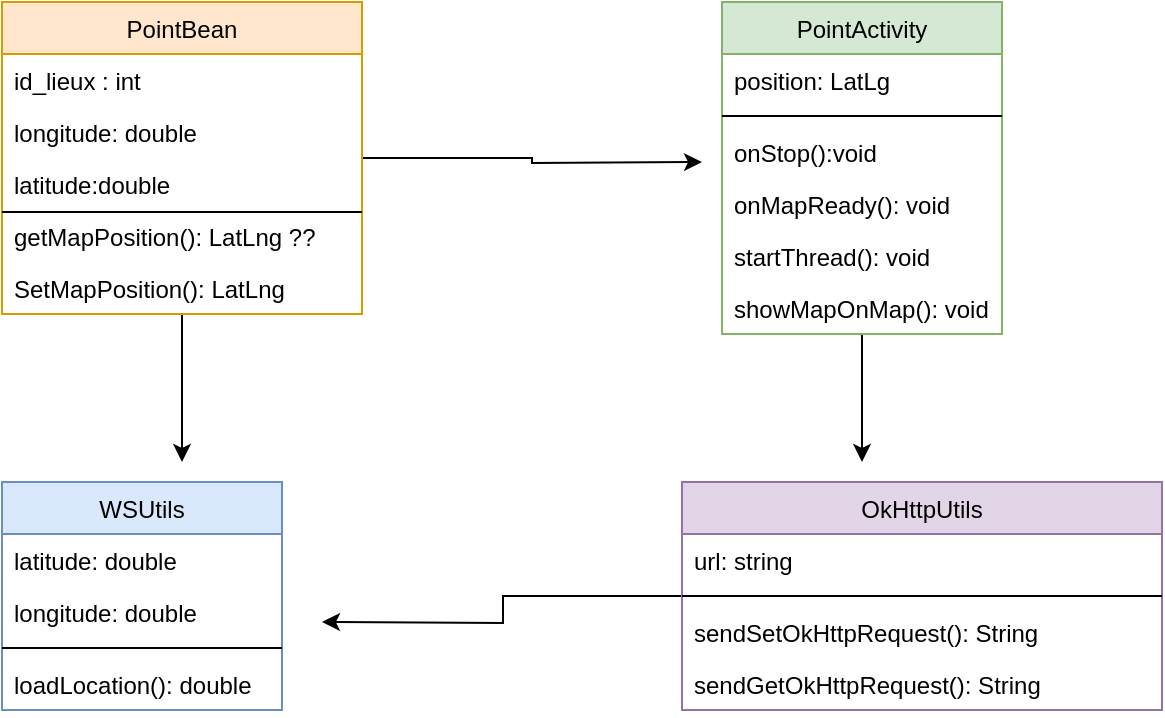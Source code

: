 <mxfile version="14.8.4" type="github"><diagram id="zb-ErK20gKuhCiCY1mro" name="Page-1"><mxGraphModel dx="2249" dy="780" grid="1" gridSize="10" guides="1" tooltips="1" connect="1" arrows="1" fold="1" page="1" pageScale="1" pageWidth="827" pageHeight="1169" math="0" shadow="0"><root><mxCell id="0"/><mxCell id="1" parent="0"/><mxCell id="RYetziYlqIEuRPdvNRpG-69" style="edgeStyle=orthogonalEdgeStyle;rounded=0;orthogonalLoop=1;jettySize=auto;html=1;" edge="1" parent="1" source="RYetziYlqIEuRPdvNRpG-8"><mxGeometry relative="1" as="geometry"><mxPoint x="190" y="120" as="targetPoint"/></mxGeometry></mxCell><mxCell id="RYetziYlqIEuRPdvNRpG-72" style="edgeStyle=orthogonalEdgeStyle;rounded=0;orthogonalLoop=1;jettySize=auto;html=1;exitX=0.5;exitY=1;exitDx=0;exitDy=0;" edge="1" parent="1" source="RYetziYlqIEuRPdvNRpG-8"><mxGeometry relative="1" as="geometry"><mxPoint x="-70" y="270" as="targetPoint"/></mxGeometry></mxCell><mxCell id="RYetziYlqIEuRPdvNRpG-8" value="PointBean" style="swimlane;fontStyle=0;childLayout=stackLayout;horizontal=1;startSize=26;horizontalStack=0;resizeParent=1;resizeParentMax=0;resizeLast=0;collapsible=1;marginBottom=0;fillColor=#ffe6cc;strokeColor=#d79b00;" vertex="1" parent="1"><mxGeometry x="-160" y="40" width="180" height="156" as="geometry"/></mxCell><mxCell id="RYetziYlqIEuRPdvNRpG-68" value="id_lieux : int" style="text;strokeColor=none;fillColor=none;align=left;verticalAlign=top;spacingLeft=4;spacingRight=4;overflow=hidden;rotatable=0;points=[[0,0.5],[1,0.5]];portConstraint=eastwest;" vertex="1" parent="RYetziYlqIEuRPdvNRpG-8"><mxGeometry y="26" width="180" height="26" as="geometry"/></mxCell><mxCell id="RYetziYlqIEuRPdvNRpG-9" value="longitude: double" style="text;strokeColor=none;fillColor=none;align=left;verticalAlign=top;spacingLeft=4;spacingRight=4;overflow=hidden;rotatable=0;points=[[0,0.5],[1,0.5]];portConstraint=eastwest;" vertex="1" parent="RYetziYlqIEuRPdvNRpG-8"><mxGeometry y="52" width="180" height="26" as="geometry"/></mxCell><mxCell id="RYetziYlqIEuRPdvNRpG-10" value="latitude:double" style="text;strokeColor=none;fillColor=none;align=left;verticalAlign=top;spacingLeft=4;spacingRight=4;overflow=hidden;rotatable=0;points=[[0,0.5],[1,0.5]];portConstraint=eastwest;" vertex="1" parent="RYetziYlqIEuRPdvNRpG-8"><mxGeometry y="78" width="180" height="26" as="geometry"/></mxCell><mxCell id="RYetziYlqIEuRPdvNRpG-30" value="getMapPosition(): LatLng ??" style="text;strokeColor=none;fillColor=none;align=left;verticalAlign=top;spacingLeft=4;spacingRight=4;overflow=hidden;rotatable=0;points=[[0,0.5],[1,0.5]];portConstraint=eastwest;" vertex="1" parent="RYetziYlqIEuRPdvNRpG-8"><mxGeometry y="104" width="180" height="26" as="geometry"/></mxCell><mxCell id="RYetziYlqIEuRPdvNRpG-31" value="SetMapPosition(): LatLng" style="text;strokeColor=none;fillColor=none;align=left;verticalAlign=top;spacingLeft=4;spacingRight=4;overflow=hidden;rotatable=0;points=[[0,0.5],[1,0.5]];portConstraint=eastwest;" vertex="1" parent="RYetziYlqIEuRPdvNRpG-8"><mxGeometry y="130" width="180" height="26" as="geometry"/></mxCell><mxCell id="RYetziYlqIEuRPdvNRpG-70" style="edgeStyle=orthogonalEdgeStyle;rounded=0;orthogonalLoop=1;jettySize=auto;html=1;exitX=0.5;exitY=1;exitDx=0;exitDy=0;" edge="1" parent="1" source="RYetziYlqIEuRPdvNRpG-12"><mxGeometry relative="1" as="geometry"><mxPoint x="270" y="270" as="targetPoint"/></mxGeometry></mxCell><mxCell id="RYetziYlqIEuRPdvNRpG-12" value="PointActivity" style="swimlane;fontStyle=0;childLayout=stackLayout;horizontal=1;startSize=26;horizontalStack=0;resizeParent=1;resizeParentMax=0;resizeLast=0;collapsible=1;marginBottom=0;fillColor=#d5e8d4;strokeColor=#82b366;" vertex="1" parent="1"><mxGeometry x="200" y="40" width="140" height="166" as="geometry"/></mxCell><mxCell id="RYetziYlqIEuRPdvNRpG-64" value="position: LatLg" style="text;strokeColor=none;fillColor=none;align=left;verticalAlign=top;spacingLeft=4;spacingRight=4;overflow=hidden;rotatable=0;points=[[0,0.5],[1,0.5]];portConstraint=eastwest;" vertex="1" parent="RYetziYlqIEuRPdvNRpG-12"><mxGeometry y="26" width="140" height="26" as="geometry"/></mxCell><mxCell id="RYetziYlqIEuRPdvNRpG-66" value="" style="line;strokeWidth=1;html=1;perimeter=backbonePerimeter;points=[];outlineConnect=0;" vertex="1" parent="RYetziYlqIEuRPdvNRpG-12"><mxGeometry y="52" width="140" height="10" as="geometry"/></mxCell><mxCell id="RYetziYlqIEuRPdvNRpG-15" value="onStop():void" style="text;strokeColor=none;fillColor=none;align=left;verticalAlign=top;spacingLeft=4;spacingRight=4;overflow=hidden;rotatable=0;points=[[0,0.5],[1,0.5]];portConstraint=eastwest;" vertex="1" parent="RYetziYlqIEuRPdvNRpG-12"><mxGeometry y="62" width="140" height="26" as="geometry"/></mxCell><mxCell id="RYetziYlqIEuRPdvNRpG-16" value="onMapReady(): void" style="text;strokeColor=none;fillColor=none;align=left;verticalAlign=top;spacingLeft=4;spacingRight=4;overflow=hidden;rotatable=0;points=[[0,0.5],[1,0.5]];portConstraint=eastwest;" vertex="1" parent="RYetziYlqIEuRPdvNRpG-12"><mxGeometry y="88" width="140" height="26" as="geometry"/></mxCell><mxCell id="RYetziYlqIEuRPdvNRpG-17" value="startThread(): void" style="text;strokeColor=none;fillColor=none;align=left;verticalAlign=top;spacingLeft=4;spacingRight=4;overflow=hidden;rotatable=0;points=[[0,0.5],[1,0.5]];portConstraint=eastwest;" vertex="1" parent="RYetziYlqIEuRPdvNRpG-12"><mxGeometry y="114" width="140" height="26" as="geometry"/></mxCell><mxCell id="RYetziYlqIEuRPdvNRpG-18" value="showMapOnMap(): void" style="text;strokeColor=none;fillColor=none;align=left;verticalAlign=top;spacingLeft=4;spacingRight=4;overflow=hidden;rotatable=0;points=[[0,0.5],[1,0.5]];portConstraint=eastwest;" vertex="1" parent="RYetziYlqIEuRPdvNRpG-12"><mxGeometry y="140" width="140" height="26" as="geometry"/></mxCell><mxCell id="RYetziYlqIEuRPdvNRpG-33" value="" style="line;strokeWidth=1;html=1;perimeter=backbonePerimeter;points=[];outlineConnect=0;" vertex="1" parent="1"><mxGeometry x="-160" y="140" width="180" height="10" as="geometry"/></mxCell><mxCell id="RYetziYlqIEuRPdvNRpG-34" value="WSUtils" style="swimlane;fontStyle=0;childLayout=stackLayout;horizontal=1;startSize=26;horizontalStack=0;resizeParent=1;resizeParentMax=0;resizeLast=0;collapsible=1;marginBottom=0;strokeColor=#6c8ebf;strokeWidth=1;fillColor=#dae8fc;" vertex="1" parent="1"><mxGeometry x="-160" y="280" width="140" height="114" as="geometry"/></mxCell><mxCell id="RYetziYlqIEuRPdvNRpG-51" value="latitude: double" style="text;strokeColor=none;fillColor=none;align=left;verticalAlign=top;spacingLeft=4;spacingRight=4;overflow=hidden;rotatable=0;points=[[0,0.5],[1,0.5]];portConstraint=eastwest;" vertex="1" parent="RYetziYlqIEuRPdvNRpG-34"><mxGeometry y="26" width="140" height="26" as="geometry"/></mxCell><mxCell id="RYetziYlqIEuRPdvNRpG-52" value="longitude: double" style="text;strokeColor=none;fillColor=none;align=left;verticalAlign=top;spacingLeft=4;spacingRight=4;overflow=hidden;rotatable=0;points=[[0,0.5],[1,0.5]];portConstraint=eastwest;" vertex="1" parent="RYetziYlqIEuRPdvNRpG-34"><mxGeometry y="52" width="140" height="26" as="geometry"/></mxCell><mxCell id="RYetziYlqIEuRPdvNRpG-57" value="" style="line;strokeWidth=1;html=1;perimeter=backbonePerimeter;points=[];outlineConnect=0;" vertex="1" parent="RYetziYlqIEuRPdvNRpG-34"><mxGeometry y="78" width="140" height="10" as="geometry"/></mxCell><mxCell id="RYetziYlqIEuRPdvNRpG-54" value="loadLocation(): double" style="text;strokeColor=none;fillColor=none;align=left;verticalAlign=top;spacingLeft=4;spacingRight=4;overflow=hidden;rotatable=0;points=[[0,0.5],[1,0.5]];portConstraint=eastwest;" vertex="1" parent="RYetziYlqIEuRPdvNRpG-34"><mxGeometry y="88" width="140" height="26" as="geometry"/></mxCell><mxCell id="RYetziYlqIEuRPdvNRpG-71" style="edgeStyle=orthogonalEdgeStyle;rounded=0;orthogonalLoop=1;jettySize=auto;html=1;exitX=0;exitY=0.5;exitDx=0;exitDy=0;" edge="1" parent="1" source="RYetziYlqIEuRPdvNRpG-38"><mxGeometry relative="1" as="geometry"><mxPoint y="350" as="targetPoint"/></mxGeometry></mxCell><mxCell id="RYetziYlqIEuRPdvNRpG-38" value="OkHttpUtils" style="swimlane;fontStyle=0;childLayout=stackLayout;horizontal=1;startSize=26;horizontalStack=0;resizeParent=1;resizeParentMax=0;resizeLast=0;collapsible=1;marginBottom=0;strokeColor=#9673a6;strokeWidth=1;fillColor=#e1d5e7;" vertex="1" parent="1"><mxGeometry x="180" y="280" width="240" height="114" as="geometry"/></mxCell><mxCell id="RYetziYlqIEuRPdvNRpG-39" value="url: string" style="text;strokeColor=none;fillColor=none;align=left;verticalAlign=top;spacingLeft=4;spacingRight=4;overflow=hidden;rotatable=0;points=[[0,0.5],[1,0.5]];portConstraint=eastwest;" vertex="1" parent="RYetziYlqIEuRPdvNRpG-38"><mxGeometry y="26" width="240" height="26" as="geometry"/></mxCell><mxCell id="RYetziYlqIEuRPdvNRpG-50" value="" style="line;strokeWidth=1;html=1;perimeter=backbonePerimeter;points=[];outlineConnect=0;" vertex="1" parent="RYetziYlqIEuRPdvNRpG-38"><mxGeometry y="52" width="240" height="10" as="geometry"/></mxCell><mxCell id="RYetziYlqIEuRPdvNRpG-44" value="sendSetOkHttpRequest(): String" style="text;strokeColor=none;fillColor=none;align=left;verticalAlign=top;spacingLeft=4;spacingRight=4;overflow=hidden;rotatable=0;points=[[0,0.5],[1,0.5]];portConstraint=eastwest;" vertex="1" parent="RYetziYlqIEuRPdvNRpG-38"><mxGeometry y="62" width="240" height="26" as="geometry"/></mxCell><mxCell id="RYetziYlqIEuRPdvNRpG-47" value="sendGetOkHttpRequest(): String" style="text;strokeColor=none;fillColor=none;align=left;verticalAlign=top;spacingLeft=4;spacingRight=4;overflow=hidden;rotatable=0;points=[[0,0.5],[1,0.5]];portConstraint=eastwest;" vertex="1" parent="RYetziYlqIEuRPdvNRpG-38"><mxGeometry y="88" width="240" height="26" as="geometry"/></mxCell></root></mxGraphModel></diagram></mxfile>